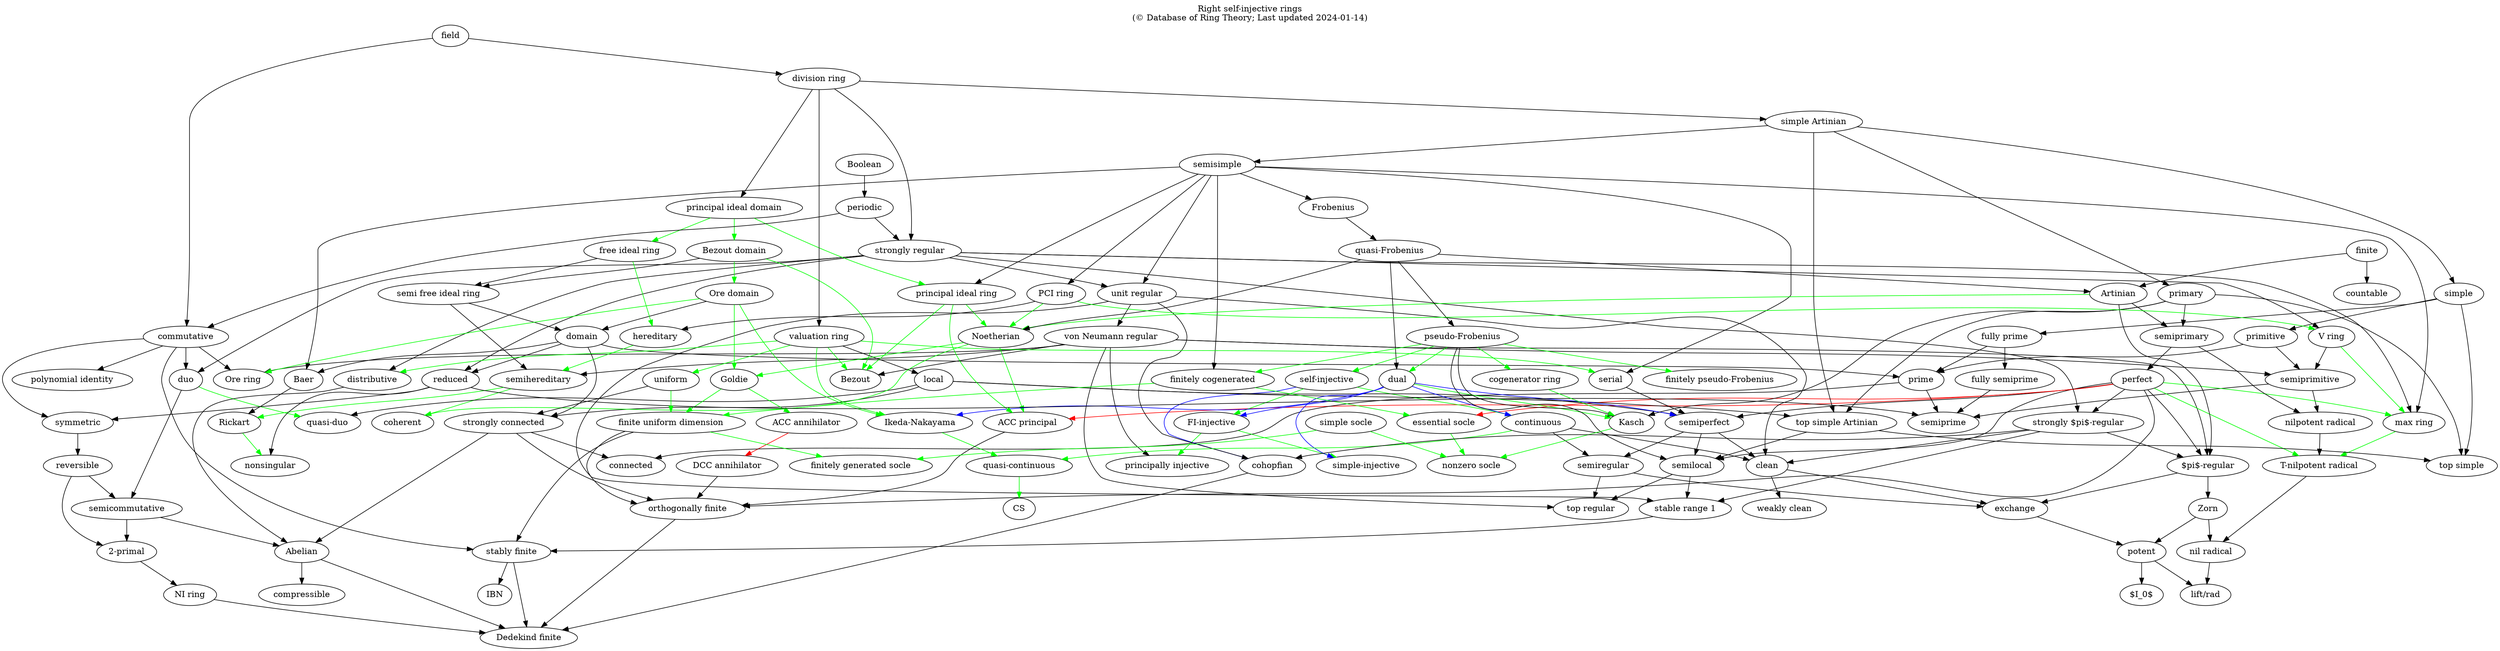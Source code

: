 strict digraph {
    label=<Right self-injective rings<br/>(© Database of Ring Theory; Last updated 2024-01-14)>
    URL="https://ringtheory.herokuapp.com/";
    labelloc=top;
    labelfontsize=240.0;
	"von Neumann regular" -> "top regular" [color=black]
	commutative -> "polynomial identity" [color=black]
	semisimple -> Baer [color=black]
	commutative -> "stably finite" [color=black]
	"ACC annihilator" -> "DCC annihilator" [color=red]
	semiprimitive -> "nilpotent radical" [color=black]
	perfect -> "max ring" [color=green]
	semilocal -> "top regular" [color=black]
	semiprimitive -> semiprime [color=black]
	"fully semiprime" -> semiprime [color=black]
	domain -> prime [color=black]
	"semi free ideal ring" -> domain [color=black]
	"self-injective" -> "FI-injective" [color=green]
	"semicommutative" -> Abelian [color=black]
	"strongly regular" -> "unit regular" [color=black]
	reversible -> "2-primal" [color=black]
	perfect -> "$\pi$-regular" [color=black]
	semihereditary -> coherent [color=green]
	"max ring" -> "T-nilpotent radical" [color=green]
	local -> "top simple Artinian" [color=black]
	Artinian -> "$\pi$-regular" [color=black]
	"principal ideal domain" -> "Bezout domain" [color=green]
	"valuation ring" -> "Ikeda-Nakayama" [color=green]
	"Ore domain" -> "Ore ring" [color=green]
	"Ore domain" -> domain [color=black]
	Noetherian -> Goldie [color=green]
	"strongly regular" -> "V ring" [color=black]
	"valuation ring" -> serial [color=green]
	cohopfian -> "Dedekind finite" [color=black]
	dual -> continuous [color=blue]
	semiperfect -> semilocal [color=black]
	"von Neumann regular" -> semiprimitive [color=black]
	semiperfect -> semiregular [color=black]
	Frobenius -> "quasi-Frobenius" [color=black]
	"orthogonally finite" -> "Dedekind finite" [color=black]
	Zorn -> "nil radical" [color=black]
	perfect -> "T-nilpotent radical" [color=green]
	local -> semiperfect [color=black]
	"von Neumann regular" -> Bezout [color=black]
	field -> "division ring" [color=black]
	"nil radical" -> "lift/rad" [color=black]
	"essential socle" -> "nonzero socle" [color=green]
	"pseudo-Frobenius" -> "finitely cogenerated" [color=green]
	commutative -> duo [color=black]
	"unit regular" -> "stable range 1" [color=black]
	"V ring" -> semiprimitive [color=black]
	dual -> Kasch [color=blue]
	"strongly $\pi$-regular" -> clean [color=black]
	"Bezout domain" -> "Ore domain" [color=green]
	prime -> connected [color=black]
	Artinian -> semiprimary [color=black]
	"pseudo-Frobenius" -> "self-injective" [color=green]
	semisimple -> serial [color=black]
	"principal ideal ring" -> "ACC principal" [color=green]
	"finitely cogenerated" -> "finite uniform dimension" [color=green]
	dual -> Kasch [color=green]
	"FI-injective" -> "simple-injective" [color=green]
	"von Neumann regular" -> "$\pi$-regular" [color=black]
	"valuation ring" -> distributive [color=green]
	dual -> "FI-injective" [color=blue]
	commutative -> symmetric [color=black]
	reduced -> symmetric [color=black]
	"stable range 1" -> "stably finite" [color=black]
	"strongly $\pi$-regular" -> "stable range 1" [color=black]
	"top simple Artinian" -> "top simple" [color=black]
	"simple Artinian" -> "primary" [color=black]
	"self-injective" -> cohopfian [color=blue]
	Zorn -> potent [color=black]
	"quasi-Frobenius" -> Artinian [color=black]
	"finite uniform dimension" -> "orthogonally finite" [color=black]
	potent -> "lift/rad" [color=black]
	"Bezout domain" -> Bezout [color=green]
	perfect -> "strongly $\pi$-regular" [color=black]
	perfect -> "orthogonally finite" [color=black]
	"finite uniform dimension" -> "finitely generated socle" [color=green]
	"ACC principal" -> "orthogonally finite" [color=black]
	Noetherian -> coherent [color=green]
	continuous -> "quasi-continuous" [color=green]
	local -> "strongly connected" [color=black]
	perfect -> "ACC principal" [color=red]
	domain -> Baer [color=black]
	"pseudo-Frobenius" -> dual [color=green]
	"self-injective" -> continuous [color=green]
	semiregular -> "top regular" [color=black]
	"finitely cogenerated" -> "essential socle" [color=green]
	"top simple Artinian" -> semilocal [color=black]
	"quasi-continuous" -> CS [color=green]
	"pseudo-Frobenius" -> Kasch [color=black]
	"T-nilpotent radical" -> "nil radical" [color=black]
	semisimple -> "max ring" [color=black]
	clean -> exchange [color=black]
	"semi free ideal ring" -> semihereditary [color=black]
	"stably finite" -> "Dedekind finite" [color=black]
	"FI-injective" -> "principally injective" [color=green]
	"pseudo-Frobenius" -> "finitely pseudo-Frobenius" [color=green]
	exchange -> potent [color=black]
	semisimple -> Frobenius [color=black]
	Abelian -> "Dedekind finite" [color=black]
	"von Neumann regular" -> "principally injective" [color=black]
	finite -> countable [color=black]
	domain -> reduced [color=black]
	"unit regular" -> "von Neumann regular" [color=black]
	"semicommutative" -> "2-primal" [color=black]
	"cogenerator ring" -> Kasch [color=green]
	"V ring" -> "max ring" [color=green]
	primary -> "top simple Artinian" [color=black]
	Goldie -> "finite uniform dimension" [color=green]
	"stably finite" -> IBN [color=black]
	"division ring" -> "simple Artinian" [color=black]
	"division ring" -> "strongly regular" [color=black]
	semiprimary -> perfect [color=black]
	Kasch -> "nonzero socle" [color=green]
	"valuation ring" -> uniform [color=green]
	"fully prime" -> prime [color=black]
	"division ring" -> "valuation ring" [color=black]
	simple -> "fully prime" [color=black]
	perfect -> semiperfect [color=black]
	field -> commutative [color=black]
	semiregular -> exchange [color=black]
	"PCI ring" -> Noetherian [color=green]
	"quasi-Frobenius" -> dual [color=black]
	"strongly connected" -> connected [color=black]
	"strongly $\pi$-regular" -> "$\pi$-regular" [color=black]
	semiprimary -> "nilpotent radical" [color=black]
	reduced -> nonsingular [color=black]
	simple -> primitive [color=black]
	"NI ring" -> "Dedekind finite" [color=black]
	duo -> "semicommutative" [color=black]
	"free ideal ring" -> hereditary [color=green]
	"strongly regular" -> reduced [color=black]
	local -> "quasi-duo" [color=black]
	serial -> semiperfect [color=black]
	"strongly regular" -> "max ring" [color=black]
	semihereditary -> Rickart [color=green]
	distributive -> Abelian [color=black]
	simple -> "top simple" [color=black]
	periodic -> commutative [color=black]
	"unit regular" -> clean [color=black]
	clean -> "weakly clean" [color=black]
	finite -> Artinian [color=black]
	"Ore domain" -> Goldie [color=green]
	continuous -> clean [color=black]
	"free ideal ring" -> "semi free ideal ring" [color=black]
	"nilpotent radical" -> "T-nilpotent radical" [color=black]
	Goldie -> "ACC annihilator" [color=green]
	"principal ideal domain" -> "principal ideal ring" [color=green]
	dual -> semiperfect [color=blue]
	"unit regular" -> cohopfian [color=black]
	"division ring" -> "principal ideal domain" [color=black]
	"quasi-Frobenius" -> "pseudo-Frobenius" [color=black]
	primary -> semiprimary [color=black]
	periodic -> "strongly regular" [color=black]
	"strongly regular" -> duo [color=black]
	"quasi-Frobenius" -> Noetherian [color=black]
	"Bezout domain" -> "semi free ideal ring" [color=black]
	domain -> "strongly connected" [color=black]
	Baer -> Rickart [color=black]
	Artinian -> Noetherian [color=green]
	semisimple -> "PCI ring" [color=black]
	uniform -> "strongly connected" [color=black]
	uniform -> "finite uniform dimension" [color=green]
	"principal ideal domain" -> "free ideal ring" [color=green]
	"principal ideal ring" -> Noetherian [color=green]
	continuous -> semiregular [color=black]
	"valuation ring" -> Bezout [color=green]
	prime -> semiprime [color=black]
	semiperfect -> clean [color=black]
	reduced -> semiprime [color=black]
	"principal ideal ring" -> Bezout [color=green]
	primary -> "top simple" [color=black]
	"von Neumann regular" -> semihereditary [color=black]
	"pseudo-Frobenius" -> semilocal [color=black]
	"$\pi$-regular" -> exchange [color=black]
	"simple Artinian" -> simple [color=black]
	primary -> Kasch [color=black]
	Rickart -> nonsingular [color=green]
	"$\pi$-regular" -> Zorn [color=black]
	"von Neumann regular" -> "Ore ring" [color=black]
	"strongly $\pi$-regular" -> cohopfian [color=black]
	perfect -> "essential socle" [color=red]
	"simple Artinian" -> semisimple [color=black]
	"fully prime" -> "fully semiprime" [color=black]
	"strongly regular" -> distributive [color=black]
	dual -> "simple-injective" [color=blue]
	Boolean -> periodic [color=black]
	reversible -> "semicommutative" [color=black]
	symmetric -> reversible [color=black]
	"finite uniform dimension" -> "stably finite" [color=black]
	potent -> "$I_0$" [color=black]
	commutative -> "Ore ring" [color=black]
	semisimple -> "principal ideal ring" [color=black]
	"2-primal" -> "NI ring" [color=black]
	"simple socle" -> "nonzero socle" [color=green]
	"Ikeda-Nakayama" -> "quasi-continuous" [color=green]
	"Ore domain" -> "Ikeda-Nakayama" [color=green]
	dual -> "Ikeda-Nakayama" [color=blue]
	"strongly connected" -> "orthogonally finite" [color=black]
	Noetherian -> "ACC principal" [color=green]
	perfect -> semilocal [color=black]
	"DCC annihilator" -> "orthogonally finite" [color=black]
	"PCI ring" -> "V ring" [color=green]
	duo -> "quasi-duo" [color=green]
	primitive -> prime [color=black]
	"strongly regular" -> "strongly $\pi$-regular" [color=black]
	"valuation ring" -> local [color=black]
	"simple Artinian" -> "top simple Artinian" [color=black]
	"pseudo-Frobenius" -> "cogenerator ring" [color=green]
	"PCI ring" -> hereditary [color=black]
	hereditary -> semihereditary [color=green]
	"simple socle" -> "finitely generated socle" [color=green]
	semilocal -> "stable range 1" [color=black]
	semisimple -> "unit regular" [color=black]
	primitive -> semiprimitive [color=black]
	"strongly connected" -> Abelian [color=black]
	Abelian -> compressible [color=black]
	semisimple -> "finitely cogenerated" [color=black]
}
